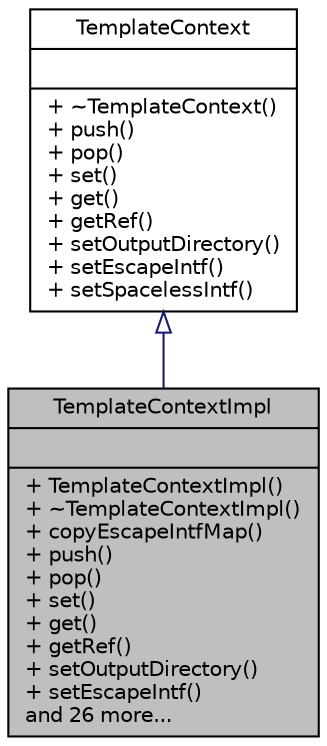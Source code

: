 digraph "TemplateContextImpl"
{
 // LATEX_PDF_SIZE
  edge [fontname="Helvetica",fontsize="10",labelfontname="Helvetica",labelfontsize="10"];
  node [fontname="Helvetica",fontsize="10",shape=record];
  Node1 [label="{TemplateContextImpl\n||+ TemplateContextImpl()\l+ ~TemplateContextImpl()\l+ copyEscapeIntfMap()\l+ push()\l+ pop()\l+ set()\l+ get()\l+ getRef()\l+ setOutputDirectory()\l+ setEscapeIntf()\land 26 more...\l}",height=0.2,width=0.4,color="black", fillcolor="grey75", style="filled", fontcolor="black",tooltip="Internal class representing the implementation of a template context."];
  Node2 -> Node1 [dir="back",color="midnightblue",fontsize="10",style="solid",arrowtail="onormal",fontname="Helvetica"];
  Node2 [label="{TemplateContext\n||+ ~TemplateContext()\l+ push()\l+ pop()\l+ set()\l+ get()\l+ getRef()\l+ setOutputDirectory()\l+ setEscapeIntf()\l+ setSpacelessIntf()\l}",height=0.2,width=0.4,color="black", fillcolor="white", style="filled",URL="$classTemplateContext.html",tooltip="Abstract interface for a template context."];
}
